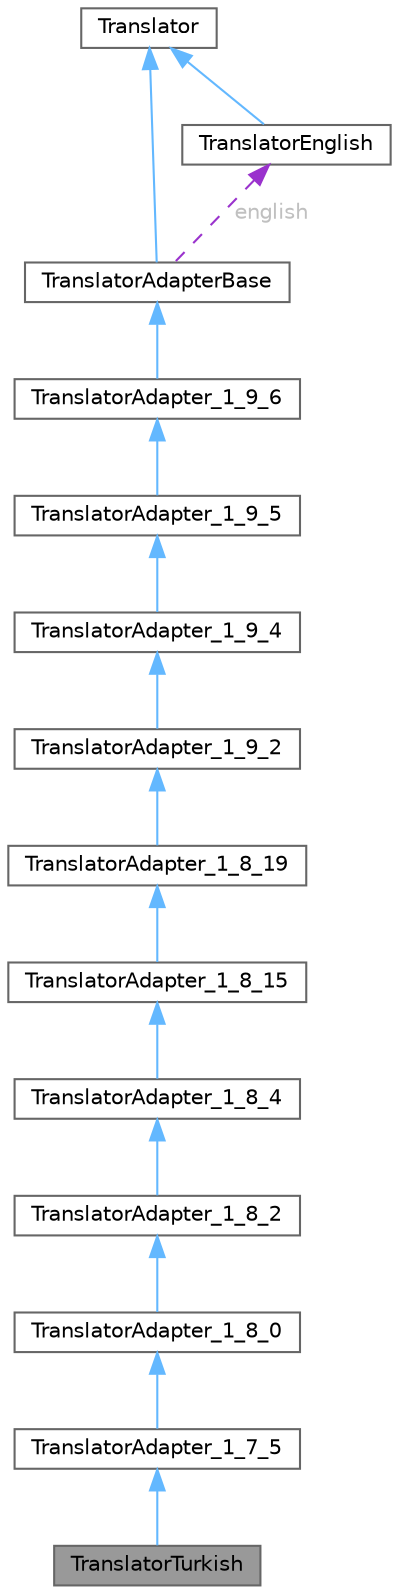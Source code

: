 digraph "TranslatorTurkish"
{
 // INTERACTIVE_SVG=YES
 // LATEX_PDF_SIZE
  bgcolor="transparent";
  edge [fontname=Helvetica,fontsize=10,labelfontname=Helvetica,labelfontsize=10];
  node [fontname=Helvetica,fontsize=10,shape=box,height=0.2,width=0.4];
  Node1 [label="TranslatorTurkish",height=0.2,width=0.4,color="gray40", fillcolor="grey60", style="filled", fontcolor="black",tooltip=" "];
  Node2 -> Node1 [dir="back",color="steelblue1",style="solid",tooltip=" "];
  Node2 [label="TranslatorAdapter_1_7_5",height=0.2,width=0.4,color="gray40", fillcolor="white", style="filled",URL="$da/d24/class_translator_adapter__1__7__5.html",tooltip="Adapter class for languages that only contain translations up to version 1.7.5."];
  Node3 -> Node2 [dir="back",color="steelblue1",style="solid",tooltip=" "];
  Node3 [label="TranslatorAdapter_1_8_0",height=0.2,width=0.4,color="gray40", fillcolor="white", style="filled",URL="$de/d49/class_translator_adapter__1__8__0.html",tooltip="Adapter class for languages that only contain translations up to version 1.8.0."];
  Node4 -> Node3 [dir="back",color="steelblue1",style="solid",tooltip=" "];
  Node4 [label="TranslatorAdapter_1_8_2",height=0.2,width=0.4,color="gray40", fillcolor="white", style="filled",URL="$d2/d75/class_translator_adapter__1__8__2.html",tooltip=" "];
  Node5 -> Node4 [dir="back",color="steelblue1",style="solid",tooltip=" "];
  Node5 [label="TranslatorAdapter_1_8_4",height=0.2,width=0.4,color="gray40", fillcolor="white", style="filled",URL="$de/d2f/class_translator_adapter__1__8__4.html",tooltip=" "];
  Node6 -> Node5 [dir="back",color="steelblue1",style="solid",tooltip=" "];
  Node6 [label="TranslatorAdapter_1_8_15",height=0.2,width=0.4,color="gray40", fillcolor="white", style="filled",URL="$d4/d2e/class_translator_adapter__1__8__15.html",tooltip=" "];
  Node7 -> Node6 [dir="back",color="steelblue1",style="solid",tooltip=" "];
  Node7 [label="TranslatorAdapter_1_8_19",height=0.2,width=0.4,color="gray40", fillcolor="white", style="filled",URL="$de/dde/class_translator_adapter__1__8__19.html",tooltip=" "];
  Node8 -> Node7 [dir="back",color="steelblue1",style="solid",tooltip=" "];
  Node8 [label="TranslatorAdapter_1_9_2",height=0.2,width=0.4,color="gray40", fillcolor="white", style="filled",URL="$d3/d2e/class_translator_adapter__1__9__2.html",tooltip=" "];
  Node9 -> Node8 [dir="back",color="steelblue1",style="solid",tooltip=" "];
  Node9 [label="TranslatorAdapter_1_9_4",height=0.2,width=0.4,color="gray40", fillcolor="white", style="filled",URL="$d0/d33/class_translator_adapter__1__9__4.html",tooltip=" "];
  Node10 -> Node9 [dir="back",color="steelblue1",style="solid",tooltip=" "];
  Node10 [label="TranslatorAdapter_1_9_5",height=0.2,width=0.4,color="gray40", fillcolor="white", style="filled",URL="$dd/dba/class_translator_adapter__1__9__5.html",tooltip=" "];
  Node11 -> Node10 [dir="back",color="steelblue1",style="solid",tooltip=" "];
  Node11 [label="TranslatorAdapter_1_9_6",height=0.2,width=0.4,color="gray40", fillcolor="white", style="filled",URL="$db/d71/class_translator_adapter__1__9__6.html",tooltip=" "];
  Node12 -> Node11 [dir="back",color="steelblue1",style="solid",tooltip=" "];
  Node12 [label="TranslatorAdapterBase",height=0.2,width=0.4,color="gray40", fillcolor="white", style="filled",URL="$db/d6c/class_translator_adapter_base.html",tooltip="Base of the translator adapter tree."];
  Node13 -> Node12 [dir="back",color="steelblue1",style="solid",tooltip=" "];
  Node13 [label="Translator",height=0.2,width=0.4,color="gray40", fillcolor="white", style="filled",URL="$d8/dfb/class_translator.html",tooltip="Abstract base class for all translatable text fragments."];
  Node14 -> Node12 [dir="back",color="darkorchid3",style="dashed",tooltip=" ",label=" english",fontcolor="grey" ];
  Node14 [label="TranslatorEnglish",height=0.2,width=0.4,color="gray40", fillcolor="white", style="filled",URL="$d6/d78/class_translator_english.html",tooltip=" "];
  Node13 -> Node14 [dir="back",color="steelblue1",style="solid",tooltip=" "];
}
